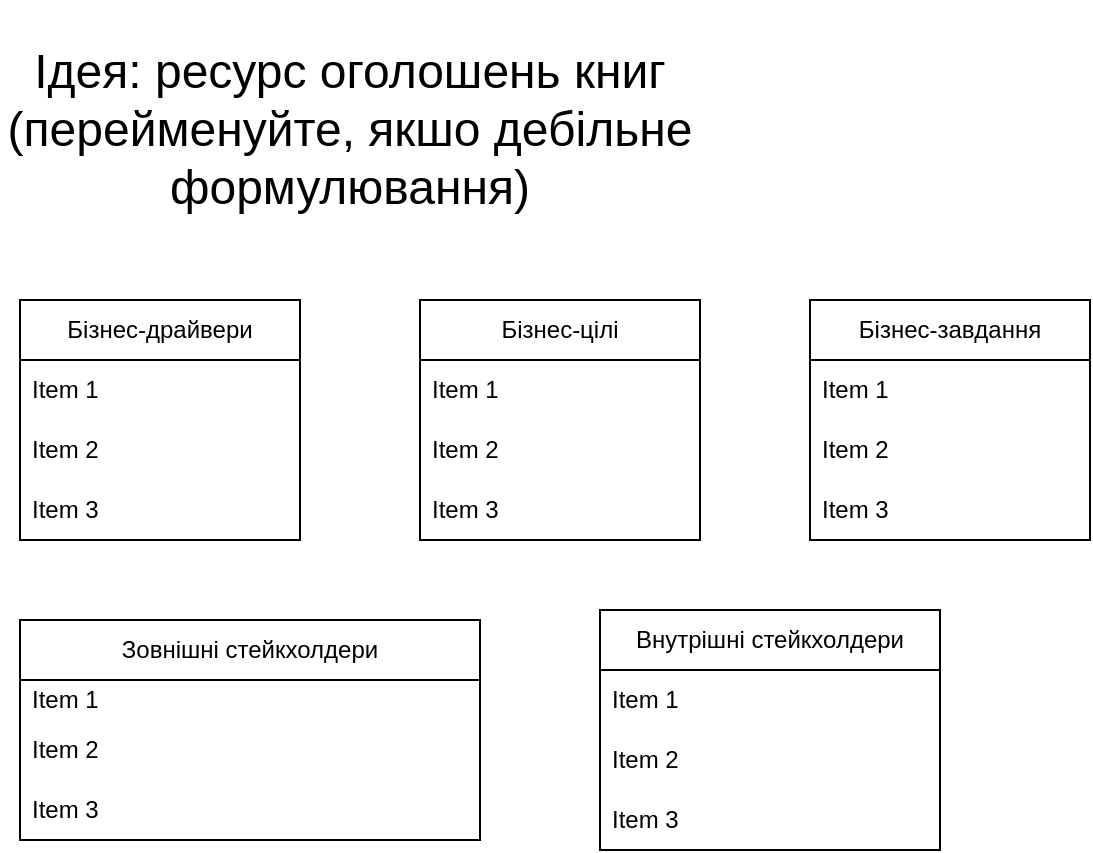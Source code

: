 <mxfile version="21.7.4" type="github">
  <diagram name="Page-1" id="iXfVIjoRbu6iLj3SCRX4">
    <mxGraphModel dx="1050" dy="542" grid="1" gridSize="10" guides="1" tooltips="1" connect="1" arrows="1" fold="1" page="1" pageScale="1" pageWidth="850" pageHeight="1100" math="0" shadow="0">
      <root>
        <mxCell id="0" />
        <mxCell id="1" parent="0" />
        <mxCell id="XNkoGOHiG4K1jf6MG1YC-2" value="&lt;font style=&quot;font-size: 24px;&quot;&gt;Ідея: ресурс оголошень книг (перейменуйте, якшо дебільне формулювання)&lt;/font&gt;" style="text;html=1;strokeColor=none;fillColor=none;align=center;verticalAlign=middle;whiteSpace=wrap;rounded=0;" parent="1" vertex="1">
          <mxGeometry x="20" y="10" width="350" height="130" as="geometry" />
        </mxCell>
        <mxCell id="XNkoGOHiG4K1jf6MG1YC-5" value="Бізнес-драйвери" style="swimlane;fontStyle=0;childLayout=stackLayout;horizontal=1;startSize=30;horizontalStack=0;resizeParent=1;resizeParentMax=0;resizeLast=0;collapsible=1;marginBottom=0;whiteSpace=wrap;html=1;" parent="1" vertex="1">
          <mxGeometry x="30" y="160" width="140" height="120" as="geometry" />
        </mxCell>
        <mxCell id="XNkoGOHiG4K1jf6MG1YC-6" value="Item 1" style="text;strokeColor=none;fillColor=none;align=left;verticalAlign=middle;spacingLeft=4;spacingRight=4;overflow=hidden;points=[[0,0.5],[1,0.5]];portConstraint=eastwest;rotatable=0;whiteSpace=wrap;html=1;" parent="XNkoGOHiG4K1jf6MG1YC-5" vertex="1">
          <mxGeometry y="30" width="140" height="30" as="geometry" />
        </mxCell>
        <mxCell id="XNkoGOHiG4K1jf6MG1YC-7" value="Item 2" style="text;strokeColor=none;fillColor=none;align=left;verticalAlign=middle;spacingLeft=4;spacingRight=4;overflow=hidden;points=[[0,0.5],[1,0.5]];portConstraint=eastwest;rotatable=0;whiteSpace=wrap;html=1;" parent="XNkoGOHiG4K1jf6MG1YC-5" vertex="1">
          <mxGeometry y="60" width="140" height="30" as="geometry" />
        </mxCell>
        <mxCell id="XNkoGOHiG4K1jf6MG1YC-8" value="Item 3" style="text;strokeColor=none;fillColor=none;align=left;verticalAlign=middle;spacingLeft=4;spacingRight=4;overflow=hidden;points=[[0,0.5],[1,0.5]];portConstraint=eastwest;rotatable=0;whiteSpace=wrap;html=1;" parent="XNkoGOHiG4K1jf6MG1YC-5" vertex="1">
          <mxGeometry y="90" width="140" height="30" as="geometry" />
        </mxCell>
        <mxCell id="XNkoGOHiG4K1jf6MG1YC-9" value="Бізнес-цілі" style="swimlane;fontStyle=0;childLayout=stackLayout;horizontal=1;startSize=30;horizontalStack=0;resizeParent=1;resizeParentMax=0;resizeLast=0;collapsible=1;marginBottom=0;whiteSpace=wrap;html=1;" parent="1" vertex="1">
          <mxGeometry x="230" y="160" width="140" height="120" as="geometry" />
        </mxCell>
        <mxCell id="XNkoGOHiG4K1jf6MG1YC-10" value="Item 1" style="text;strokeColor=none;fillColor=none;align=left;verticalAlign=middle;spacingLeft=4;spacingRight=4;overflow=hidden;points=[[0,0.5],[1,0.5]];portConstraint=eastwest;rotatable=0;whiteSpace=wrap;html=1;" parent="XNkoGOHiG4K1jf6MG1YC-9" vertex="1">
          <mxGeometry y="30" width="140" height="30" as="geometry" />
        </mxCell>
        <mxCell id="XNkoGOHiG4K1jf6MG1YC-11" value="Item 2" style="text;strokeColor=none;fillColor=none;align=left;verticalAlign=middle;spacingLeft=4;spacingRight=4;overflow=hidden;points=[[0,0.5],[1,0.5]];portConstraint=eastwest;rotatable=0;whiteSpace=wrap;html=1;" parent="XNkoGOHiG4K1jf6MG1YC-9" vertex="1">
          <mxGeometry y="60" width="140" height="30" as="geometry" />
        </mxCell>
        <mxCell id="XNkoGOHiG4K1jf6MG1YC-12" value="Item 3" style="text;strokeColor=none;fillColor=none;align=left;verticalAlign=middle;spacingLeft=4;spacingRight=4;overflow=hidden;points=[[0,0.5],[1,0.5]];portConstraint=eastwest;rotatable=0;whiteSpace=wrap;html=1;" parent="XNkoGOHiG4K1jf6MG1YC-9" vertex="1">
          <mxGeometry y="90" width="140" height="30" as="geometry" />
        </mxCell>
        <mxCell id="XNkoGOHiG4K1jf6MG1YC-13" value="Бізнес-завдання" style="swimlane;fontStyle=0;childLayout=stackLayout;horizontal=1;startSize=30;horizontalStack=0;resizeParent=1;resizeParentMax=0;resizeLast=0;collapsible=1;marginBottom=0;whiteSpace=wrap;html=1;" parent="1" vertex="1">
          <mxGeometry x="425" y="160" width="140" height="120" as="geometry" />
        </mxCell>
        <mxCell id="XNkoGOHiG4K1jf6MG1YC-14" value="Item 1" style="text;strokeColor=none;fillColor=none;align=left;verticalAlign=middle;spacingLeft=4;spacingRight=4;overflow=hidden;points=[[0,0.5],[1,0.5]];portConstraint=eastwest;rotatable=0;whiteSpace=wrap;html=1;" parent="XNkoGOHiG4K1jf6MG1YC-13" vertex="1">
          <mxGeometry y="30" width="140" height="30" as="geometry" />
        </mxCell>
        <mxCell id="XNkoGOHiG4K1jf6MG1YC-15" value="Item 2" style="text;strokeColor=none;fillColor=none;align=left;verticalAlign=middle;spacingLeft=4;spacingRight=4;overflow=hidden;points=[[0,0.5],[1,0.5]];portConstraint=eastwest;rotatable=0;whiteSpace=wrap;html=1;" parent="XNkoGOHiG4K1jf6MG1YC-13" vertex="1">
          <mxGeometry y="60" width="140" height="30" as="geometry" />
        </mxCell>
        <mxCell id="XNkoGOHiG4K1jf6MG1YC-16" value="Item 3" style="text;strokeColor=none;fillColor=none;align=left;verticalAlign=middle;spacingLeft=4;spacingRight=4;overflow=hidden;points=[[0,0.5],[1,0.5]];portConstraint=eastwest;rotatable=0;whiteSpace=wrap;html=1;" parent="XNkoGOHiG4K1jf6MG1YC-13" vertex="1">
          <mxGeometry y="90" width="140" height="30" as="geometry" />
        </mxCell>
        <mxCell id="XNkoGOHiG4K1jf6MG1YC-27" value="Зовнішні стейкхолдери" style="swimlane;fontStyle=0;childLayout=stackLayout;horizontal=1;startSize=30;horizontalStack=0;resizeParent=1;resizeParentMax=0;resizeLast=0;collapsible=1;marginBottom=0;whiteSpace=wrap;html=1;" parent="1" vertex="1">
          <mxGeometry x="30" y="320" width="230" height="110" as="geometry" />
        </mxCell>
        <mxCell id="XNkoGOHiG4K1jf6MG1YC-28" value="Item 1" style="text;strokeColor=none;fillColor=none;align=left;verticalAlign=middle;spacingLeft=4;spacingRight=4;overflow=hidden;points=[[0,0.5],[1,0.5]];portConstraint=eastwest;rotatable=0;whiteSpace=wrap;html=1;" parent="XNkoGOHiG4K1jf6MG1YC-27" vertex="1">
          <mxGeometry y="30" width="230" height="20" as="geometry" />
        </mxCell>
        <mxCell id="XNkoGOHiG4K1jf6MG1YC-29" value="Item 2" style="text;strokeColor=none;fillColor=none;align=left;verticalAlign=middle;spacingLeft=4;spacingRight=4;overflow=hidden;points=[[0,0.5],[1,0.5]];portConstraint=eastwest;rotatable=0;whiteSpace=wrap;html=1;" parent="XNkoGOHiG4K1jf6MG1YC-27" vertex="1">
          <mxGeometry y="50" width="230" height="30" as="geometry" />
        </mxCell>
        <mxCell id="XNkoGOHiG4K1jf6MG1YC-30" value="Item 3" style="text;strokeColor=none;fillColor=none;align=left;verticalAlign=middle;spacingLeft=4;spacingRight=4;overflow=hidden;points=[[0,0.5],[1,0.5]];portConstraint=eastwest;rotatable=0;whiteSpace=wrap;html=1;" parent="XNkoGOHiG4K1jf6MG1YC-27" vertex="1">
          <mxGeometry y="80" width="230" height="30" as="geometry" />
        </mxCell>
        <mxCell id="XNkoGOHiG4K1jf6MG1YC-43" value="Внутрішні стейкхолдери" style="swimlane;fontStyle=0;childLayout=stackLayout;horizontal=1;startSize=30;horizontalStack=0;resizeParent=1;resizeParentMax=0;resizeLast=0;collapsible=1;marginBottom=0;whiteSpace=wrap;html=1;" parent="1" vertex="1">
          <mxGeometry x="320" y="315" width="170" height="120" as="geometry" />
        </mxCell>
        <mxCell id="XNkoGOHiG4K1jf6MG1YC-44" value="Item 1" style="text;strokeColor=none;fillColor=none;align=left;verticalAlign=middle;spacingLeft=4;spacingRight=4;overflow=hidden;points=[[0,0.5],[1,0.5]];portConstraint=eastwest;rotatable=0;whiteSpace=wrap;html=1;" parent="XNkoGOHiG4K1jf6MG1YC-43" vertex="1">
          <mxGeometry y="30" width="170" height="30" as="geometry" />
        </mxCell>
        <mxCell id="XNkoGOHiG4K1jf6MG1YC-45" value="Item 2" style="text;strokeColor=none;fillColor=none;align=left;verticalAlign=middle;spacingLeft=4;spacingRight=4;overflow=hidden;points=[[0,0.5],[1,0.5]];portConstraint=eastwest;rotatable=0;whiteSpace=wrap;html=1;" parent="XNkoGOHiG4K1jf6MG1YC-43" vertex="1">
          <mxGeometry y="60" width="170" height="30" as="geometry" />
        </mxCell>
        <mxCell id="XNkoGOHiG4K1jf6MG1YC-46" value="Item 3" style="text;strokeColor=none;fillColor=none;align=left;verticalAlign=middle;spacingLeft=4;spacingRight=4;overflow=hidden;points=[[0,0.5],[1,0.5]];portConstraint=eastwest;rotatable=0;whiteSpace=wrap;html=1;" parent="XNkoGOHiG4K1jf6MG1YC-43" vertex="1">
          <mxGeometry y="90" width="170" height="30" as="geometry" />
        </mxCell>
      </root>
    </mxGraphModel>
  </diagram>
</mxfile>
